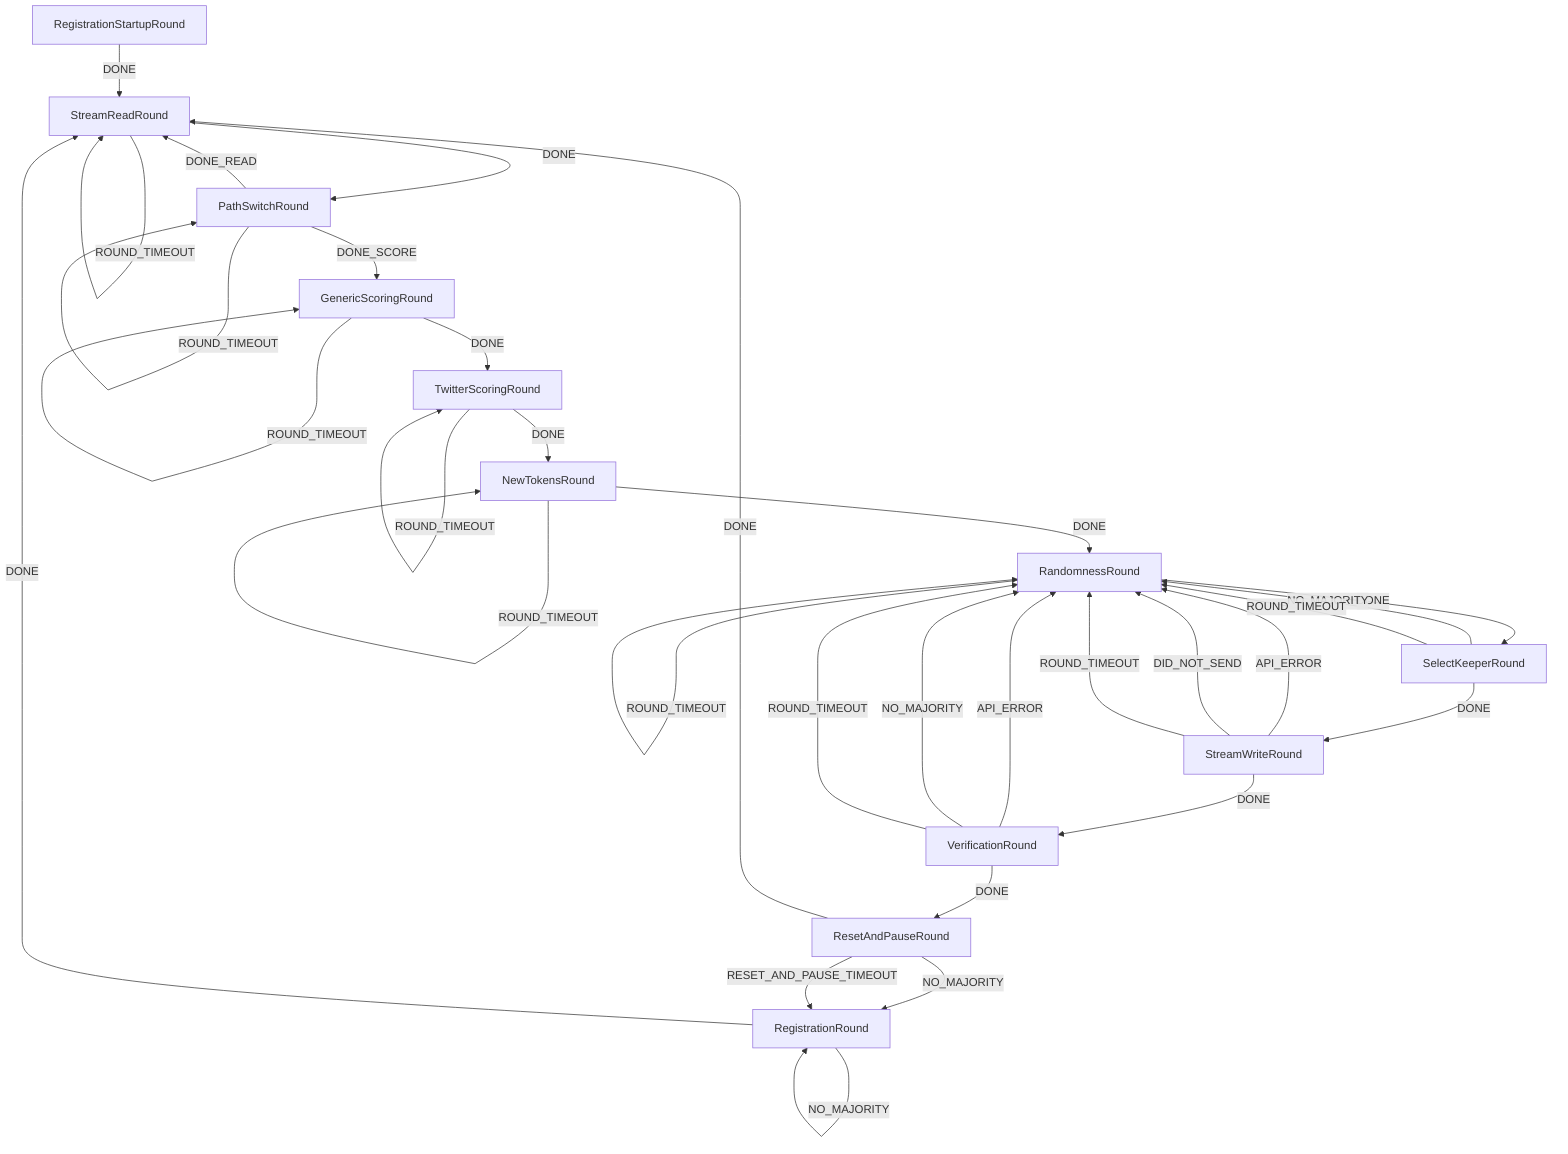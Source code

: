 graph TD
  RegistrationStartupRound
  GenericScoringRound
  NewTokensRound
  PathSwitchRound
  RandomnessRound
  RegistrationRound
  RegistrationStartupRound
  ResetAndPauseRound
  SelectKeeperRound
  StreamReadRound
  StreamWriteRound
  TwitterScoringRound
  VerificationRound
  GenericScoringRound -->|DONE| TwitterScoringRound
  GenericScoringRound -->|NO_MAJORITY| GenericScoringRound
  GenericScoringRound -->|ROUND_TIMEOUT| GenericScoringRound
  NewTokensRound -->|CONTRACT_ERROR| NewTokensRound
  NewTokensRound -->|DONE| RandomnessRound
  NewTokensRound -->|NO_MAJORITY| NewTokensRound
  NewTokensRound -->|ROUND_TIMEOUT| NewTokensRound
  PathSwitchRound -->|DONE_READ| StreamReadRound
  PathSwitchRound -->|DONE_SCORE| GenericScoringRound
  PathSwitchRound -->|NO_MAJORITY| PathSwitchRound
  PathSwitchRound -->|ROUND_TIMEOUT| PathSwitchRound
  RandomnessRound -->|DONE| SelectKeeperRound
  RandomnessRound -->|NO_MAJORITY| RandomnessRound
  RandomnessRound -->|ROUND_TIMEOUT| RandomnessRound
  RegistrationRound -->|DONE| StreamReadRound
  RegistrationRound -->|NO_MAJORITY| RegistrationRound
  RegistrationStartupRound -->|DONE| StreamReadRound
  ResetAndPauseRound -->|DONE| StreamReadRound
  ResetAndPauseRound -->|NO_MAJORITY| RegistrationRound
  ResetAndPauseRound -->|RESET_AND_PAUSE_TIMEOUT| RegistrationRound
  SelectKeeperRound -->|DONE| StreamWriteRound
  SelectKeeperRound -->|NO_MAJORITY| RandomnessRound
  SelectKeeperRound -->|ROUND_TIMEOUT| RandomnessRound
  StreamReadRound -->|API_ERROR| StreamReadRound
  StreamReadRound -->|DONE| PathSwitchRound
  StreamReadRound -->|NO_MAJORITY| StreamReadRound
  StreamReadRound -->|ROUND_TIMEOUT| StreamReadRound
  StreamWriteRound -->|API_ERROR| RandomnessRound
  StreamWriteRound -->|DID_NOT_SEND| RandomnessRound
  StreamWriteRound -->|DONE| VerificationRound
  StreamWriteRound -->|ROUND_TIMEOUT| RandomnessRound
  TwitterScoringRound -->|API_ERROR| TwitterScoringRound
  TwitterScoringRound -->|DONE| NewTokensRound
  TwitterScoringRound -->|NO_MAJORITY| TwitterScoringRound
  TwitterScoringRound -->|ROUND_TIMEOUT| TwitterScoringRound
  VerificationRound -->|API_ERROR| RandomnessRound
  VerificationRound -->|DONE| ResetAndPauseRound
  VerificationRound -->|NO_MAJORITY| RandomnessRound
  VerificationRound -->|ROUND_TIMEOUT| RandomnessRound
